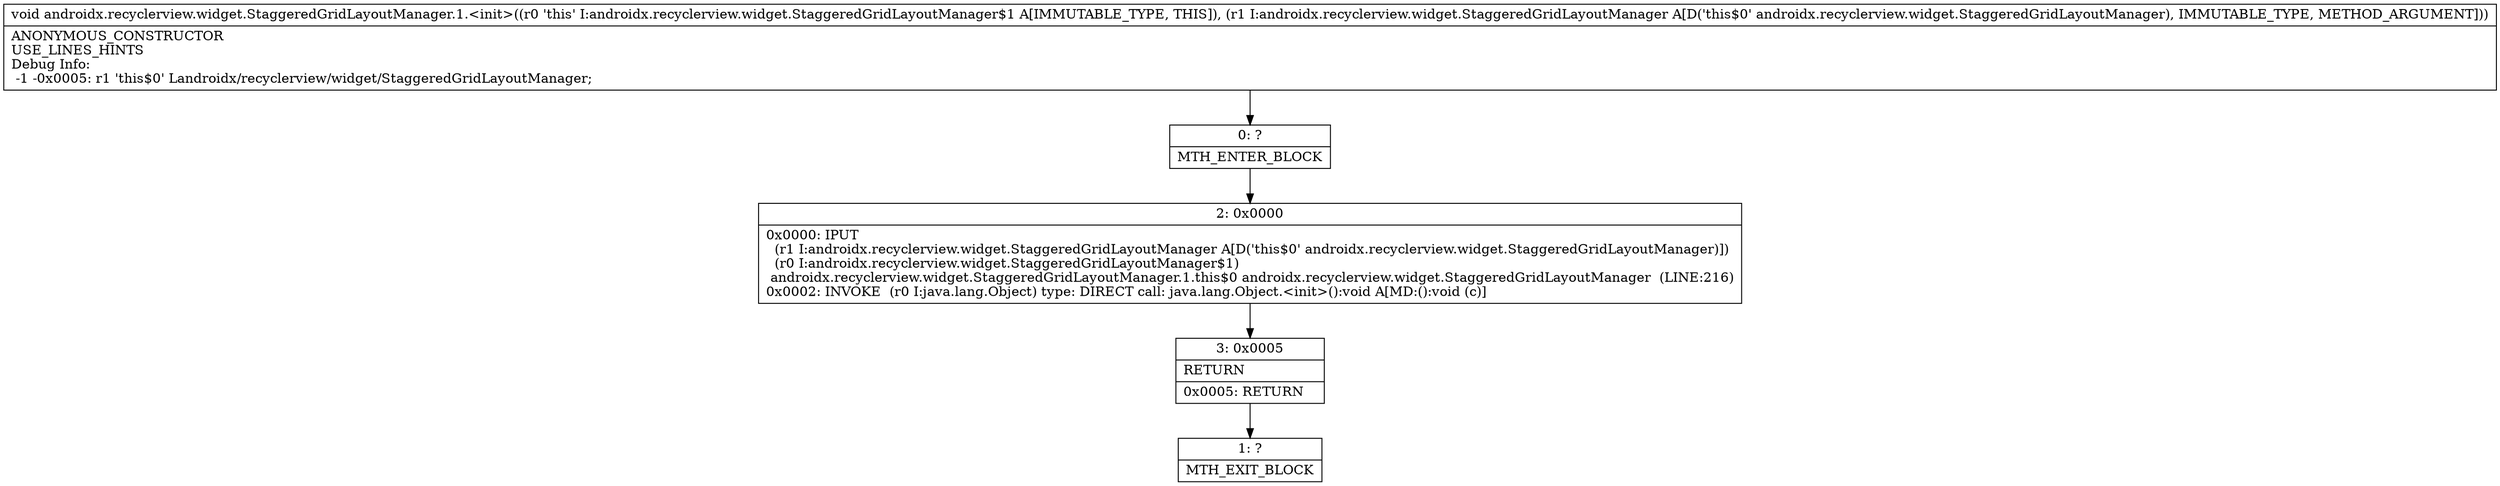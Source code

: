 digraph "CFG forandroidx.recyclerview.widget.StaggeredGridLayoutManager.1.\<init\>(Landroidx\/recyclerview\/widget\/StaggeredGridLayoutManager;)V" {
Node_0 [shape=record,label="{0\:\ ?|MTH_ENTER_BLOCK\l}"];
Node_2 [shape=record,label="{2\:\ 0x0000|0x0000: IPUT  \l  (r1 I:androidx.recyclerview.widget.StaggeredGridLayoutManager A[D('this$0' androidx.recyclerview.widget.StaggeredGridLayoutManager)])\l  (r0 I:androidx.recyclerview.widget.StaggeredGridLayoutManager$1)\l androidx.recyclerview.widget.StaggeredGridLayoutManager.1.this$0 androidx.recyclerview.widget.StaggeredGridLayoutManager  (LINE:216)\l0x0002: INVOKE  (r0 I:java.lang.Object) type: DIRECT call: java.lang.Object.\<init\>():void A[MD:():void (c)]\l}"];
Node_3 [shape=record,label="{3\:\ 0x0005|RETURN\l|0x0005: RETURN   \l}"];
Node_1 [shape=record,label="{1\:\ ?|MTH_EXIT_BLOCK\l}"];
MethodNode[shape=record,label="{void androidx.recyclerview.widget.StaggeredGridLayoutManager.1.\<init\>((r0 'this' I:androidx.recyclerview.widget.StaggeredGridLayoutManager$1 A[IMMUTABLE_TYPE, THIS]), (r1 I:androidx.recyclerview.widget.StaggeredGridLayoutManager A[D('this$0' androidx.recyclerview.widget.StaggeredGridLayoutManager), IMMUTABLE_TYPE, METHOD_ARGUMENT]))  | ANONYMOUS_CONSTRUCTOR\lUSE_LINES_HINTS\lDebug Info:\l  \-1 \-0x0005: r1 'this$0' Landroidx\/recyclerview\/widget\/StaggeredGridLayoutManager;\l}"];
MethodNode -> Node_0;Node_0 -> Node_2;
Node_2 -> Node_3;
Node_3 -> Node_1;
}

